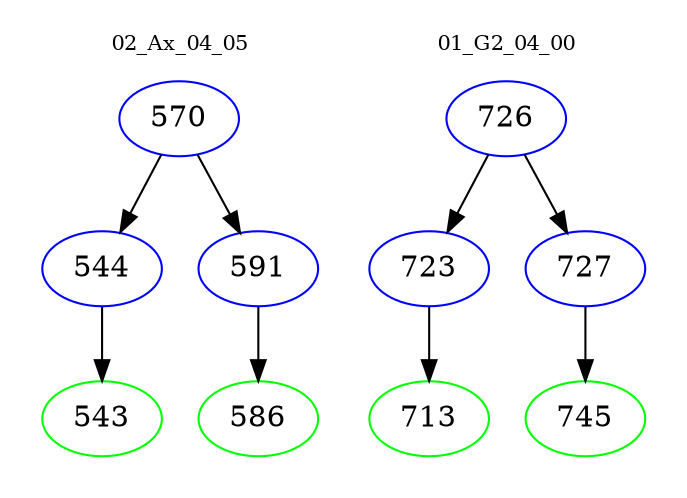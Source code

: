 digraph{
subgraph cluster_0 {
color = white
label = "02_Ax_04_05";
fontsize=10;
T0_570 [label="570", color="blue"]
T0_570 -> T0_544 [color="black"]
T0_544 [label="544", color="blue"]
T0_544 -> T0_543 [color="black"]
T0_543 [label="543", color="green"]
T0_570 -> T0_591 [color="black"]
T0_591 [label="591", color="blue"]
T0_591 -> T0_586 [color="black"]
T0_586 [label="586", color="green"]
}
subgraph cluster_1 {
color = white
label = "01_G2_04_00";
fontsize=10;
T1_726 [label="726", color="blue"]
T1_726 -> T1_723 [color="black"]
T1_723 [label="723", color="blue"]
T1_723 -> T1_713 [color="black"]
T1_713 [label="713", color="green"]
T1_726 -> T1_727 [color="black"]
T1_727 [label="727", color="blue"]
T1_727 -> T1_745 [color="black"]
T1_745 [label="745", color="green"]
}
}

